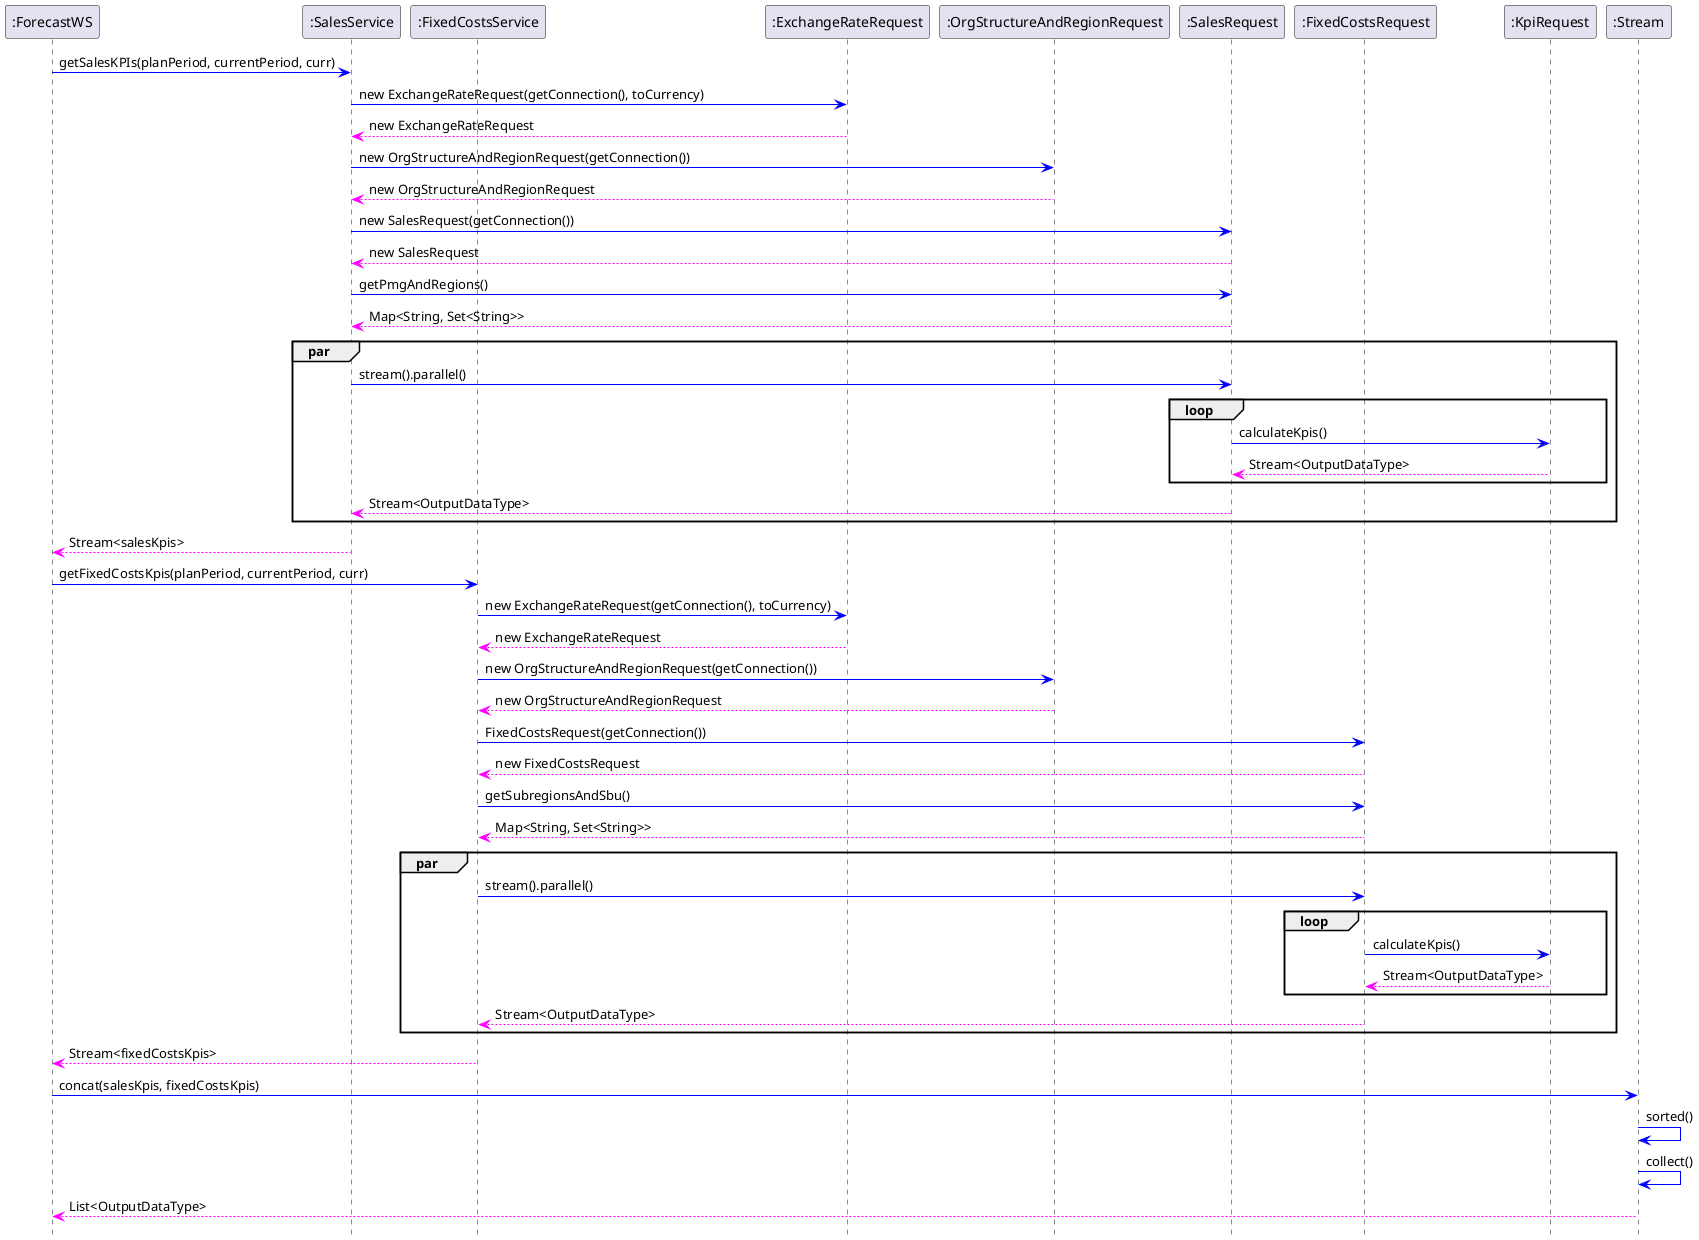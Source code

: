 @startuml

hide footbox
participant  ":ForecastWS"
participant  ":SalesService"
participant  ":FixedCostsService"
participant  ":ExchangeRateRequest"
participant  ":OrgStructureAndRegionRequest"
participant  ":SalesRequest"
participant  ":FixedCostsRequest"
participant  ":KpiRequest"
participant  ":Stream"



":ForecastWS" -[#0000FF]> ":SalesService" : getSalesKPIs(planPeriod, currentPeriod, curr)
":SalesService" -[#0000FF]> ":ExchangeRateRequest" : new ExchangeRateRequest(getConnection(), toCurrency)
":ExchangeRateRequest" --[#FF00FF]> ":SalesService" : new ExchangeRateRequest
":SalesService" -[#0000FF]> ":OrgStructureAndRegionRequest" : new OrgStructureAndRegionRequest(getConnection())
":OrgStructureAndRegionRequest" --[#FF00FF]> ":SalesService" : new OrgStructureAndRegionRequest
":SalesService" -[#0000FF]> ":SalesRequest" : new SalesRequest(getConnection())
":SalesRequest" --[#FF00FF]> ":SalesService" : new SalesRequest
":SalesService" -[#0000FF]> ":SalesRequest" : getPmgAndRegions()
":SalesRequest" --[#FF00FF]> ":SalesService" : Map<String, Set<String>>
par
    ":SalesService" -[#0000FF]> ":SalesRequest": stream().parallel()
    loop
        ":SalesRequest" -[#0000FF]> ":KpiRequest" : calculateKpis()
        ":KpiRequest"  --[#FF00FF]> ":SalesRequest" : Stream<OutputDataType>
    end
    ":SalesRequest" --[#FF00FF]> ":SalesService" : Stream<OutputDataType>
end
":SalesService" --[#FF00FF]> ":ForecastWS" : Stream<salesKpis>



":ForecastWS" -[#0000FF]> ":FixedCostsService" : getFixedCostsKpis(planPeriod, currentPeriod, curr)
":FixedCostsService" -[#0000FF]> ":ExchangeRateRequest" : new ExchangeRateRequest(getConnection(), toCurrency)
":ExchangeRateRequest" --[#FF00FF]> ":FixedCostsService" : new ExchangeRateRequest
":FixedCostsService" -[#0000FF]>  ":OrgStructureAndRegionRequest" : new OrgStructureAndRegionRequest(getConnection())
":OrgStructureAndRegionRequest" --[#FF00FF]> ":FixedCostsService" : new OrgStructureAndRegionRequest
":FixedCostsService" -[#0000FF]> ":FixedCostsRequest" : FixedCostsRequest(getConnection())
":FixedCostsRequest" --[#FF00FF]> ":FixedCostsService" : new FixedCostsRequest
":FixedCostsService" -[#0000FF]> ":FixedCostsRequest" : getSubregionsAndSbu()
":FixedCostsRequest" --[#FF00FF]> ":FixedCostsService" : Map<String, Set<String>>
par
    ":FixedCostsService" -[#0000FF]> ":FixedCostsRequest": stream().parallel()
    loop
        ":FixedCostsRequest" -[#0000FF]> ":KpiRequest" : calculateKpis()
        ":KpiRequest"  --[#FF00FF]> ":FixedCostsRequest" : Stream<OutputDataType>
    end
    ":FixedCostsRequest" --[#FF00FF]> ":FixedCostsService" : Stream<OutputDataType>
end
":FixedCostsService" --[#FF00FF]> ":ForecastWS" : Stream<fixedCostsKpis>


":ForecastWS" -[#0000FF]> ":Stream" : concat(salesKpis, fixedCostsKpis)
":Stream" -[#0000FF]> ":Stream" : sorted()
":Stream" -[#0000FF]> ":Stream" : collect()
":Stream" --[#FF00FF]> ":ForecastWS" : List<OutputDataType>







@enduml